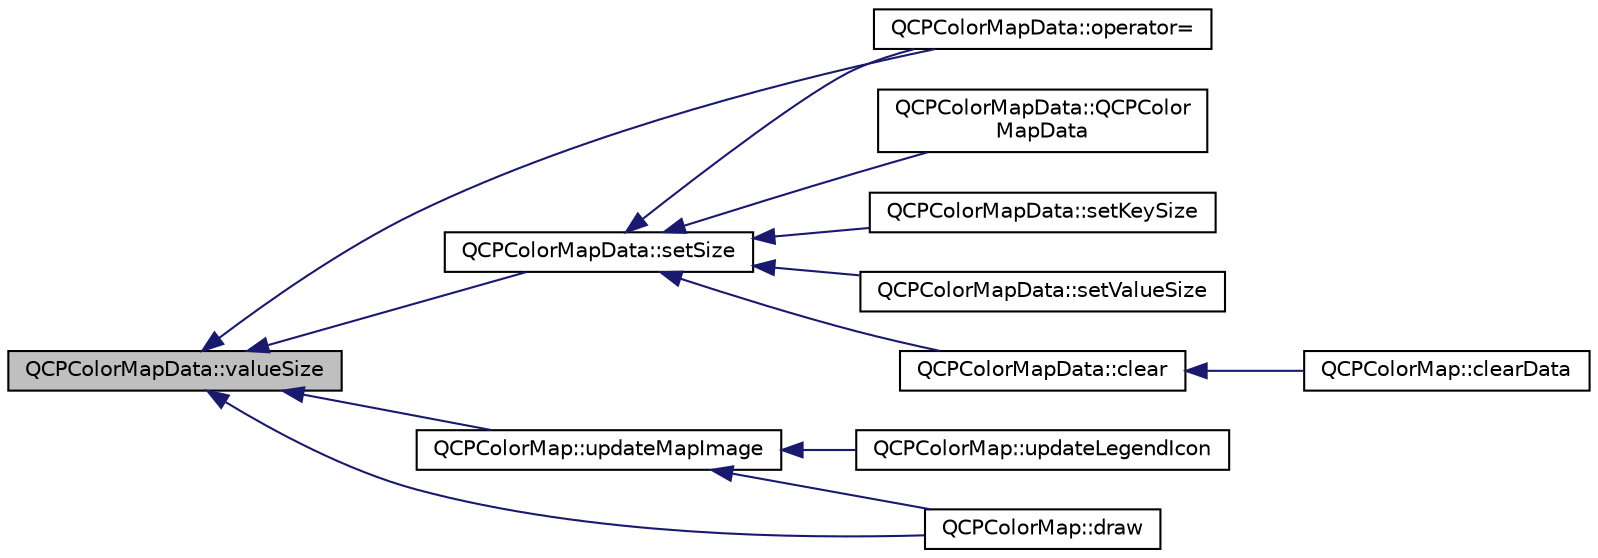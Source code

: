 digraph "QCPColorMapData::valueSize"
{
  edge [fontname="Helvetica",fontsize="10",labelfontname="Helvetica",labelfontsize="10"];
  node [fontname="Helvetica",fontsize="10",shape=record];
  rankdir="LR";
  Node1 [label="QCPColorMapData::valueSize",height=0.2,width=0.4,color="black", fillcolor="grey75", style="filled", fontcolor="black"];
  Node1 -> Node2 [dir="back",color="midnightblue",fontsize="10",style="solid",fontname="Helvetica"];
  Node2 [label="QCPColorMapData::operator=",height=0.2,width=0.4,color="black", fillcolor="white", style="filled",URL="$class_q_c_p_color_map_data.html#afdf4dd1b2f5714234fe84709b85c2a8d"];
  Node1 -> Node3 [dir="back",color="midnightblue",fontsize="10",style="solid",fontname="Helvetica"];
  Node3 [label="QCPColorMapData::setSize",height=0.2,width=0.4,color="black", fillcolor="white", style="filled",URL="$class_q_c_p_color_map_data.html#a0d9ff35c299d0478b682bfbcdd9c097e"];
  Node3 -> Node4 [dir="back",color="midnightblue",fontsize="10",style="solid",fontname="Helvetica"];
  Node4 [label="QCPColorMapData::QCPColor\lMapData",height=0.2,width=0.4,color="black", fillcolor="white", style="filled",URL="$class_q_c_p_color_map_data.html#aac9d8eb81e18e240d89d56c01933fd23"];
  Node3 -> Node2 [dir="back",color="midnightblue",fontsize="10",style="solid",fontname="Helvetica"];
  Node3 -> Node5 [dir="back",color="midnightblue",fontsize="10",style="solid",fontname="Helvetica"];
  Node5 [label="QCPColorMapData::setKeySize",height=0.2,width=0.4,color="black", fillcolor="white", style="filled",URL="$class_q_c_p_color_map_data.html#ac7ef70e383aface34b44dbde49234b6b"];
  Node3 -> Node6 [dir="back",color="midnightblue",fontsize="10",style="solid",fontname="Helvetica"];
  Node6 [label="QCPColorMapData::setValueSize",height=0.2,width=0.4,color="black", fillcolor="white", style="filled",URL="$class_q_c_p_color_map_data.html#a0893c9e3914513048b45e3429ffd16f2"];
  Node3 -> Node7 [dir="back",color="midnightblue",fontsize="10",style="solid",fontname="Helvetica"];
  Node7 [label="QCPColorMapData::clear",height=0.2,width=0.4,color="black", fillcolor="white", style="filled",URL="$class_q_c_p_color_map_data.html#a9910ba830e96955bd5c8e5bef1e77ef3"];
  Node7 -> Node8 [dir="back",color="midnightblue",fontsize="10",style="solid",fontname="Helvetica"];
  Node8 [label="QCPColorMap::clearData",height=0.2,width=0.4,color="black", fillcolor="white", style="filled",URL="$class_q_c_p_color_map.html#a0545dce5383766885912331705a8e099"];
  Node1 -> Node9 [dir="back",color="midnightblue",fontsize="10",style="solid",fontname="Helvetica"];
  Node9 [label="QCPColorMap::updateMapImage",height=0.2,width=0.4,color="black", fillcolor="white", style="filled",URL="$class_q_c_p_color_map.html#a5efcea591bb5486d968af520a4d43c3a"];
  Node9 -> Node10 [dir="back",color="midnightblue",fontsize="10",style="solid",fontname="Helvetica"];
  Node10 [label="QCPColorMap::updateLegendIcon",height=0.2,width=0.4,color="black", fillcolor="white", style="filled",URL="$class_q_c_p_color_map.html#a5d8158b62d55fcfeaabcb68ce0083e87"];
  Node9 -> Node11 [dir="back",color="midnightblue",fontsize="10",style="solid",fontname="Helvetica"];
  Node11 [label="QCPColorMap::draw",height=0.2,width=0.4,color="black", fillcolor="white", style="filled",URL="$class_q_c_p_color_map.html#a3b0f45a3177be9522d5e9b8cd8ae122d"];
  Node1 -> Node11 [dir="back",color="midnightblue",fontsize="10",style="solid",fontname="Helvetica"];
}
